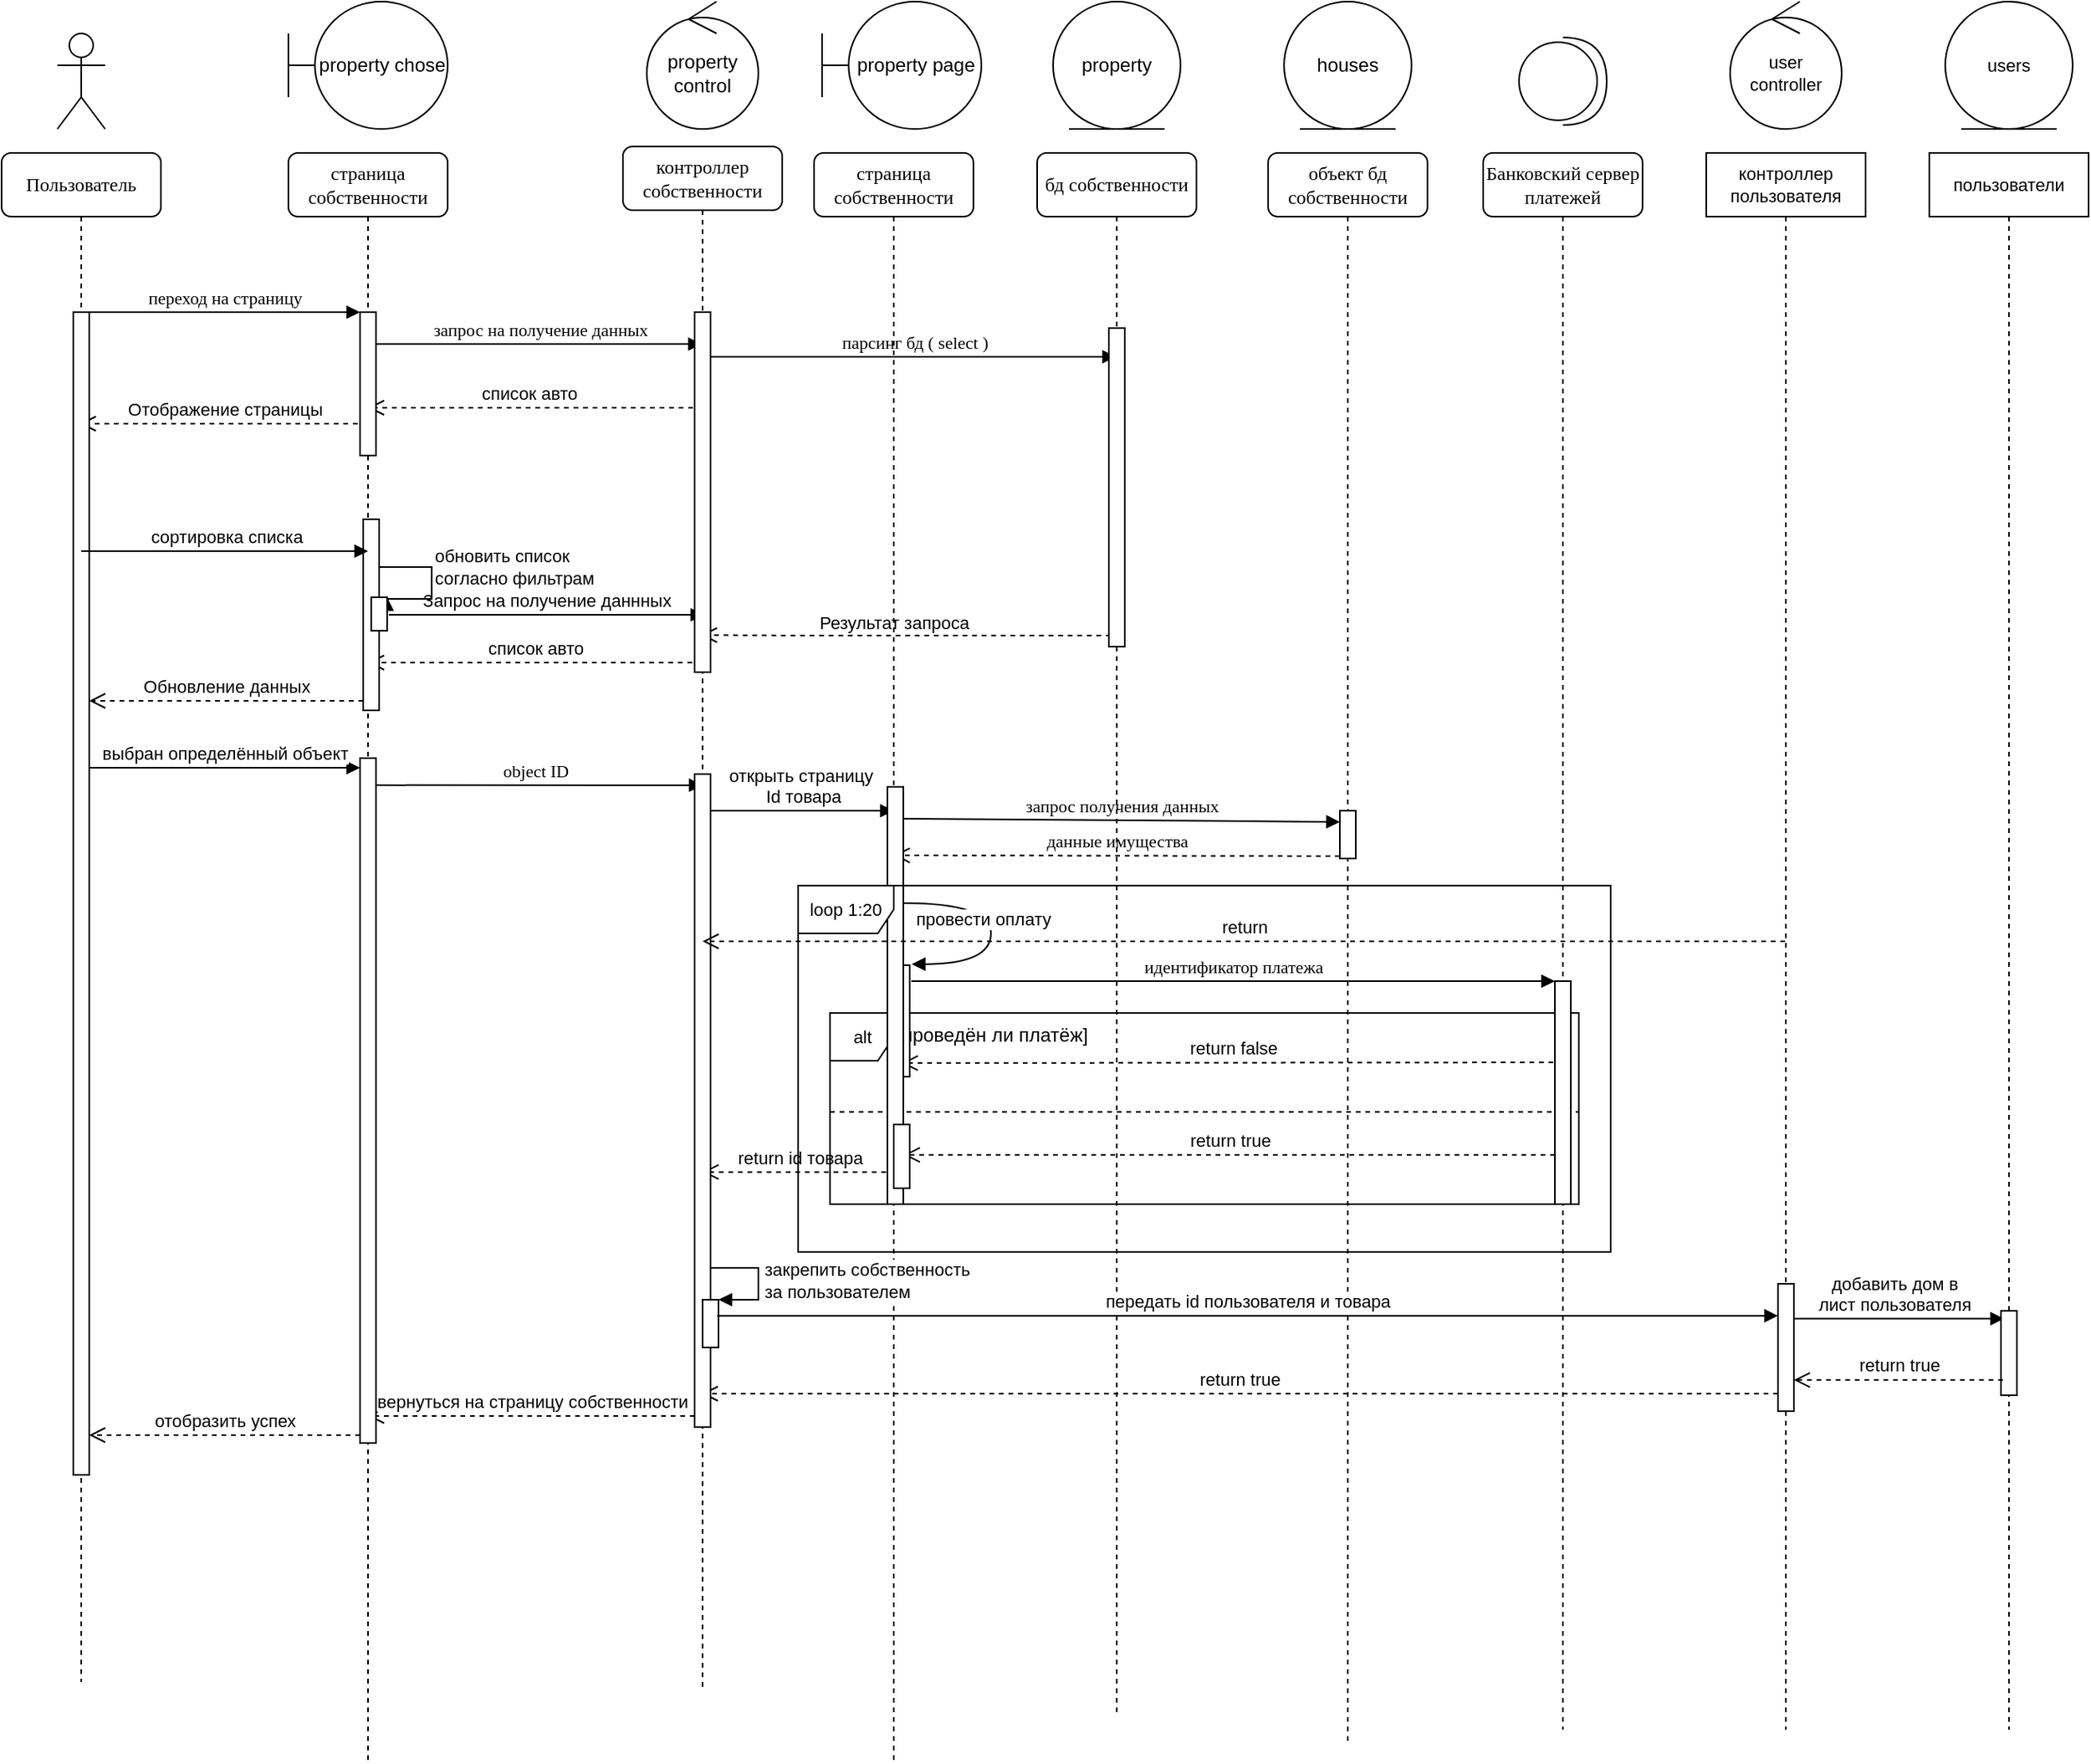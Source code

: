 <mxfile version="14.7.0" type="github">
  <diagram name="Page-1" id="13e1069c-82ec-6db2-03f1-153e76fe0fe0">
    <mxGraphModel dx="1102" dy="1505" grid="1" gridSize="10" guides="1" tooltips="1" connect="1" arrows="1" fold="1" page="1" pageScale="1" pageWidth="1100" pageHeight="850" background="none" math="0" shadow="0">
      <root>
        <mxCell id="0" />
        <mxCell id="1" parent="0" />
        <mxCell id="0xCVp9onCRK7f9qRe3Nd-65" value="вернуться на страницу собственности" style="html=1;verticalAlign=bottom;endArrow=open;dashed=1;endSize=8;fontSize=11;" edge="1" parent="1" source="0xCVp9onCRK7f9qRe3Nd-31">
          <mxGeometry relative="1" as="geometry">
            <mxPoint x="505" y="870" as="sourcePoint" />
            <mxPoint x="330" y="873" as="targetPoint" />
          </mxGeometry>
        </mxCell>
        <mxCell id="0xCVp9onCRK7f9qRe3Nd-64" value="return true" style="html=1;verticalAlign=bottom;endArrow=open;dashed=1;endSize=8;fontSize=11;" edge="1" parent="1">
          <mxGeometry relative="1" as="geometry">
            <mxPoint x="1215" y="859" as="sourcePoint" />
            <mxPoint x="539.5" y="859" as="targetPoint" />
          </mxGeometry>
        </mxCell>
        <mxCell id="0xCVp9onCRK7f9qRe3Nd-61" value="добавить дом в &lt;br&gt;лист пользователя" style="html=1;verticalAlign=bottom;endArrow=block;fontSize=11;entryX=0.188;entryY=0.249;entryDx=0;entryDy=0;entryPerimeter=0;" edge="1" parent="1">
          <mxGeometry width="80" relative="1" as="geometry">
            <mxPoint x="1219.5" y="811.92" as="sourcePoint" />
            <mxPoint x="1356.88" y="811.92" as="targetPoint" />
          </mxGeometry>
        </mxCell>
        <mxCell id="0xCVp9onCRK7f9qRe3Nd-52" value="return id товара" style="html=1;verticalAlign=bottom;endArrow=open;dashed=1;endSize=8;fontSize=11;exitX=0.12;exitY=0.746;exitDx=0;exitDy=0;exitPerimeter=0;" edge="1" parent="1" source="0xCVp9onCRK7f9qRe3Nd-49" target="7baba1c4bc27f4b0-3">
          <mxGeometry relative="1" as="geometry">
            <mxPoint x="650" y="720" as="sourcePoint" />
            <mxPoint x="570" y="720" as="targetPoint" />
          </mxGeometry>
        </mxCell>
        <mxCell id="0xCVp9onCRK7f9qRe3Nd-46" value="return false" style="html=1;verticalAlign=bottom;endArrow=open;dashed=1;endSize=8;fontSize=11;entryX=0.904;entryY=0.662;entryDx=0;entryDy=0;entryPerimeter=0;" edge="1" parent="1" target="7baba1c4bc27f4b0-22">
          <mxGeometry relative="1" as="geometry">
            <mxPoint x="1080" y="651" as="sourcePoint" />
            <mxPoint x="840" y="790" as="targetPoint" />
          </mxGeometry>
        </mxCell>
        <mxCell id="7baba1c4bc27f4b0-27" value="данные имущества" style="html=1;verticalAlign=bottom;endArrow=open;dashed=1;endSize=8;exitX=0;exitY=0.95;labelBackgroundColor=none;fontFamily=Verdana;fontSize=11;" parent="1" source="7baba1c4bc27f4b0-25" edge="1">
          <mxGeometry relative="1" as="geometry">
            <mxPoint x="660" y="521" as="targetPoint" />
          </mxGeometry>
        </mxCell>
        <mxCell id="0xCVp9onCRK7f9qRe3Nd-33" value="открыть страницу&amp;nbsp; &lt;br&gt;Id товара" style="html=1;verticalAlign=bottom;endArrow=block;fontSize=11;" edge="1" parent="1" source="0xCVp9onCRK7f9qRe3Nd-31">
          <mxGeometry width="80" relative="1" as="geometry">
            <mxPoint x="550" y="492.5" as="sourcePoint" />
            <mxPoint x="660" y="493" as="targetPoint" />
          </mxGeometry>
        </mxCell>
        <mxCell id="7baba1c4bc27f4b0-14" value="запрос на получение данных" style="html=1;verticalAlign=bottom;endArrow=block;labelBackgroundColor=none;fontFamily=Verdana;fontSize=11;edgeStyle=elbowEdgeStyle;elbow=vertical;" parent="1" source="7baba1c4bc27f4b0-10" target="7baba1c4bc27f4b0-3" edge="1">
          <mxGeometry relative="1" as="geometry">
            <mxPoint x="370" y="200" as="sourcePoint" />
            <mxPoint x="520" y="200" as="targetPoint" />
            <Array as="points">
              <mxPoint x="400" y="200" />
            </Array>
          </mxGeometry>
        </mxCell>
        <mxCell id="0xCVp9onCRK7f9qRe3Nd-25" value="список авто" style="html=1;verticalAlign=bottom;endArrow=open;dashed=1;endSize=8;fontSize=11;" edge="1" parent="1" source="7baba1c4bc27f4b0-3">
          <mxGeometry relative="1" as="geometry">
            <mxPoint x="422" y="400" as="sourcePoint" />
            <mxPoint x="330" y="400" as="targetPoint" />
          </mxGeometry>
        </mxCell>
        <mxCell id="0xCVp9onCRK7f9qRe3Nd-22" value="Запрос на получение даннных" style="html=1;verticalAlign=bottom;endArrow=block;" edge="1" parent="1">
          <mxGeometry width="80" relative="1" as="geometry">
            <mxPoint x="343" y="370" as="sourcePoint" />
            <mxPoint x="541" y="370" as="targetPoint" />
          </mxGeometry>
        </mxCell>
        <mxCell id="0xCVp9onCRK7f9qRe3Nd-21" value="обновить список&lt;br&gt;согласно фильтрам" style="edgeStyle=orthogonalEdgeStyle;html=1;align=left;spacingLeft=2;endArrow=block;rounded=0;entryX=1;entryY=0;" edge="1" target="0xCVp9onCRK7f9qRe3Nd-20" parent="1">
          <mxGeometry relative="1" as="geometry">
            <mxPoint x="330" y="353" as="sourcePoint" />
            <Array as="points">
              <mxPoint x="330" y="340" />
              <mxPoint x="370" y="340" />
              <mxPoint x="370" y="360" />
              <mxPoint x="342" y="360" />
            </Array>
          </mxGeometry>
        </mxCell>
        <mxCell id="0xCVp9onCRK7f9qRe3Nd-18" value="список авто" style="html=1;verticalAlign=bottom;endArrow=open;dashed=1;endSize=8;" edge="1" parent="1" target="7baba1c4bc27f4b0-2">
          <mxGeometry x="0.043" relative="1" as="geometry">
            <mxPoint x="540" y="240" as="sourcePoint" />
            <mxPoint x="430" y="240" as="targetPoint" />
            <mxPoint as="offset" />
          </mxGeometry>
        </mxCell>
        <mxCell id="0xCVp9onCRK7f9qRe3Nd-16" value="Результат запроса" style="html=1;verticalAlign=bottom;endArrow=open;dashed=1;endSize=8;entryX=0.48;entryY=0.21;entryDx=0;entryDy=0;entryPerimeter=0;" edge="1" parent="1">
          <mxGeometry x="0.071" y="1" relative="1" as="geometry">
            <mxPoint x="796.21" y="383.0" as="sourcePoint" />
            <mxPoint x="539" y="382.7" as="targetPoint" />
            <Array as="points">
              <mxPoint x="626.71" y="383" />
              <mxPoint x="596.71" y="383" />
            </Array>
            <mxPoint x="1" as="offset" />
          </mxGeometry>
        </mxCell>
        <mxCell id="0xCVp9onCRK7f9qRe3Nd-13" value="Отображение страницы" style="html=1;verticalAlign=bottom;endArrow=open;dashed=1;endSize=8;" edge="1" parent="1">
          <mxGeometry x="-0.008" relative="1" as="geometry">
            <mxPoint x="329.5" y="250.0" as="sourcePoint" />
            <mxPoint x="149.071" y="250.0" as="targetPoint" />
            <Array as="points">
              <mxPoint x="270" y="250" />
            </Array>
            <mxPoint as="offset" />
          </mxGeometry>
        </mxCell>
        <mxCell id="7baba1c4bc27f4b0-2" value="страница собственности" style="shape=umlLifeline;perimeter=lifelinePerimeter;whiteSpace=wrap;html=1;container=1;collapsible=0;recursiveResize=0;outlineConnect=0;rounded=1;shadow=0;comic=0;labelBackgroundColor=none;strokeWidth=1;fontFamily=Verdana;fontSize=12;align=center;" parent="1" vertex="1">
          <mxGeometry x="280" y="80" width="100" height="1010" as="geometry" />
        </mxCell>
        <mxCell id="7baba1c4bc27f4b0-10" value="" style="html=1;points=[];perimeter=orthogonalPerimeter;rounded=0;shadow=0;comic=0;labelBackgroundColor=none;strokeWidth=1;fontFamily=Verdana;fontSize=12;align=center;" parent="7baba1c4bc27f4b0-2" vertex="1">
          <mxGeometry x="45" y="100" width="10" height="90" as="geometry" />
        </mxCell>
        <mxCell id="7baba1c4bc27f4b0-3" value="контроллер собственности" style="shape=umlLifeline;perimeter=lifelinePerimeter;whiteSpace=wrap;html=1;container=1;collapsible=0;recursiveResize=0;outlineConnect=0;rounded=1;shadow=0;comic=0;labelBackgroundColor=none;strokeWidth=1;fontFamily=Verdana;fontSize=12;align=center;" parent="1" vertex="1">
          <mxGeometry x="490" y="76" width="100" height="970" as="geometry" />
        </mxCell>
        <mxCell id="7baba1c4bc27f4b0-13" value="" style="html=1;points=[];perimeter=orthogonalPerimeter;rounded=0;shadow=0;comic=0;labelBackgroundColor=none;strokeWidth=1;fontFamily=Verdana;fontSize=12;align=center;" parent="7baba1c4bc27f4b0-3" vertex="1">
          <mxGeometry x="45" y="104" width="10" height="226" as="geometry" />
        </mxCell>
        <mxCell id="7baba1c4bc27f4b0-5" value="бд собственности" style="shape=umlLifeline;perimeter=lifelinePerimeter;whiteSpace=wrap;html=1;container=1;collapsible=0;recursiveResize=0;outlineConnect=0;rounded=1;shadow=0;comic=0;labelBackgroundColor=none;strokeWidth=1;fontFamily=Verdana;fontSize=12;align=center;" parent="1" vertex="1">
          <mxGeometry x="750" y="80" width="100" height="980" as="geometry" />
        </mxCell>
        <mxCell id="0xCVp9onCRK7f9qRe3Nd-41" value="alt" style="shape=umlFrame;tabWidth=110;tabHeight=30;tabPosition=left;html=1;boundedLbl=1;labelInHeader=1;width=40;height=30;fontSize=11;" vertex="1" parent="7baba1c4bc27f4b0-5">
          <mxGeometry x="-130" y="540" width="470" height="120" as="geometry" />
        </mxCell>
        <mxCell id="0xCVp9onCRK7f9qRe3Nd-42" value="[проведён ли платёж]" style="text" vertex="1" parent="0xCVp9onCRK7f9qRe3Nd-41">
          <mxGeometry width="100" height="20" relative="1" as="geometry">
            <mxPoint x="40" as="offset" />
          </mxGeometry>
        </mxCell>
        <mxCell id="0xCVp9onCRK7f9qRe3Nd-43" value="" style="line;strokeWidth=1;dashed=1;labelPosition=center;verticalLabelPosition=bottom;align=left;verticalAlign=top;spacingLeft=20;spacingTop=15;" vertex="1" parent="0xCVp9onCRK7f9qRe3Nd-41">
          <mxGeometry y="51.273" width="470.0" height="21.818" as="geometry" />
        </mxCell>
        <mxCell id="7baba1c4bc27f4b0-6" value="объект бд собственности" style="shape=umlLifeline;perimeter=lifelinePerimeter;whiteSpace=wrap;html=1;container=1;collapsible=0;recursiveResize=0;outlineConnect=0;rounded=1;shadow=0;comic=0;labelBackgroundColor=none;strokeWidth=1;fontFamily=Verdana;fontSize=12;align=center;" parent="1" vertex="1">
          <mxGeometry x="895" y="80" width="100" height="1000" as="geometry" />
        </mxCell>
        <mxCell id="7baba1c4bc27f4b0-7" value="Банковский сервер платежей" style="shape=umlLifeline;perimeter=lifelinePerimeter;whiteSpace=wrap;html=1;container=1;collapsible=0;recursiveResize=0;outlineConnect=0;rounded=1;shadow=0;comic=0;labelBackgroundColor=none;strokeWidth=1;fontFamily=Verdana;fontSize=12;align=center;" parent="1" vertex="1">
          <mxGeometry x="1030" y="80" width="100" height="990" as="geometry" />
        </mxCell>
        <mxCell id="7baba1c4bc27f4b0-8" value="Пользователь" style="shape=umlLifeline;perimeter=lifelinePerimeter;whiteSpace=wrap;html=1;container=1;collapsible=0;recursiveResize=0;outlineConnect=0;rounded=1;shadow=0;comic=0;labelBackgroundColor=none;strokeWidth=1;fontFamily=Verdana;fontSize=12;align=center;" parent="1" vertex="1">
          <mxGeometry x="100" y="80" width="100" height="960" as="geometry" />
        </mxCell>
        <mxCell id="7baba1c4bc27f4b0-9" value="" style="html=1;points=[];perimeter=orthogonalPerimeter;rounded=0;shadow=0;comic=0;labelBackgroundColor=none;strokeWidth=1;fontFamily=Verdana;fontSize=12;align=center;" parent="7baba1c4bc27f4b0-8" vertex="1">
          <mxGeometry x="45" y="100" width="10" height="730" as="geometry" />
        </mxCell>
        <mxCell id="7baba1c4bc27f4b0-16" value="" style="html=1;points=[];perimeter=orthogonalPerimeter;rounded=0;shadow=0;comic=0;labelBackgroundColor=none;strokeWidth=1;fontFamily=Verdana;fontSize=12;align=center;" parent="1" vertex="1">
          <mxGeometry x="327" y="310" width="10" height="120" as="geometry" />
        </mxCell>
        <mxCell id="7baba1c4bc27f4b0-17" value="парсинг бд ( select )" style="html=1;verticalAlign=bottom;endArrow=block;labelBackgroundColor=none;fontFamily=Verdana;fontSize=11;edgeStyle=elbowEdgeStyle;elbow=vertical;" parent="1" edge="1">
          <mxGeometry relative="1" as="geometry">
            <mxPoint x="545" y="208.0" as="sourcePoint" />
            <Array as="points">
              <mxPoint x="700" y="208" />
              <mxPoint x="610" y="198" />
              <mxPoint x="630" y="188" />
              <mxPoint x="530" y="208" />
            </Array>
            <mxPoint x="799.5" y="208.0" as="targetPoint" />
          </mxGeometry>
        </mxCell>
        <mxCell id="7baba1c4bc27f4b0-23" value="&lt;span style=&quot;font-size: 11px&quot;&gt;object ID&lt;/span&gt;" style="html=1;verticalAlign=bottom;endArrow=block;labelBackgroundColor=none;fontFamily=Verdana;fontSize=12;exitX=0.5;exitY=0.393;exitDx=0;exitDy=0;exitPerimeter=0;" parent="1" source="7baba1c4bc27f4b0-2" edge="1">
          <mxGeometry relative="1" as="geometry">
            <mxPoint x="155" y="477" as="sourcePoint" />
            <mxPoint x="540" y="477" as="targetPoint" />
          </mxGeometry>
        </mxCell>
        <mxCell id="7baba1c4bc27f4b0-25" value="" style="html=1;points=[];perimeter=orthogonalPerimeter;rounded=0;shadow=0;comic=0;labelBackgroundColor=none;strokeColor=#000000;strokeWidth=1;fillColor=#FFFFFF;fontFamily=Verdana;fontSize=12;fontColor=#000000;align=center;" parent="1" vertex="1">
          <mxGeometry x="940" y="493" width="10" height="30" as="geometry" />
        </mxCell>
        <mxCell id="7baba1c4bc27f4b0-26" value="запрос получения данных" style="html=1;verticalAlign=bottom;endArrow=block;labelBackgroundColor=none;fontFamily=Verdana;fontSize=11;" parent="1" edge="1">
          <mxGeometry relative="1" as="geometry">
            <mxPoint x="666" y="498" as="sourcePoint" />
            <mxPoint x="940" y="500" as="targetPoint" />
          </mxGeometry>
        </mxCell>
        <mxCell id="7baba1c4bc27f4b0-28" value="" style="html=1;points=[];perimeter=orthogonalPerimeter;rounded=0;shadow=0;comic=0;labelBackgroundColor=none;strokeWidth=1;fontFamily=Verdana;fontSize=12;align=center;" parent="1" vertex="1">
          <mxGeometry x="1075" y="600" width="10" height="140" as="geometry" />
        </mxCell>
        <mxCell id="7baba1c4bc27f4b0-29" value="идентификатор платежа" style="html=1;verticalAlign=bottom;endArrow=block;entryX=0;entryY=0;labelBackgroundColor=none;fontFamily=Verdana;fontSize=11;edgeStyle=elbowEdgeStyle;elbow=vertical;" parent="1" target="7baba1c4bc27f4b0-28" edge="1">
          <mxGeometry relative="1" as="geometry">
            <mxPoint x="671" y="600" as="sourcePoint" />
          </mxGeometry>
        </mxCell>
        <mxCell id="7baba1c4bc27f4b0-11" value="переход на страницу" style="html=1;verticalAlign=bottom;endArrow=block;entryX=0;entryY=0;labelBackgroundColor=none;fontFamily=Verdana;fontSize=11;edgeStyle=elbowEdgeStyle;elbow=vertical;" parent="1" source="7baba1c4bc27f4b0-9" target="7baba1c4bc27f4b0-10" edge="1">
          <mxGeometry relative="1" as="geometry">
            <mxPoint x="220" y="190" as="sourcePoint" />
          </mxGeometry>
        </mxCell>
        <mxCell id="7baba1c4bc27f4b0-37" value="" style="html=1;points=[];perimeter=orthogonalPerimeter;rounded=0;shadow=0;comic=0;labelBackgroundColor=none;strokeWidth=1;fontFamily=Verdana;fontSize=12;align=center;" parent="1" vertex="1">
          <mxGeometry x="660" y="590" width="10" height="70" as="geometry" />
        </mxCell>
        <mxCell id="7baba1c4bc27f4b0-39" value="" style="html=1;verticalAlign=bottom;endArrow=block;labelBackgroundColor=none;fontFamily=Verdana;fontSize=12;elbow=vertical;edgeStyle=orthogonalEdgeStyle;curved=1;entryX=1;entryY=0.286;entryPerimeter=0;exitX=1.038;exitY=0.345;exitPerimeter=0;" parent="1" edge="1">
          <mxGeometry x="-0.234" y="29" relative="1" as="geometry">
            <mxPoint x="666.333" y="551" as="sourcePoint" />
            <mxPoint x="671.333" y="589.333" as="targetPoint" />
            <Array as="points">
              <mxPoint x="721" y="551" />
              <mxPoint x="721" y="589" />
            </Array>
            <mxPoint as="offset" />
          </mxGeometry>
        </mxCell>
        <mxCell id="0xCVp9onCRK7f9qRe3Nd-34" value="провести оплату" style="edgeLabel;html=1;align=center;verticalAlign=middle;resizable=0;points=[];fontSize=11;" vertex="1" connectable="0" parent="7baba1c4bc27f4b0-39">
          <mxGeometry x="-0.4" y="-6" relative="1" as="geometry">
            <mxPoint x="6" y="4" as="offset" />
          </mxGeometry>
        </mxCell>
        <mxCell id="0xCVp9onCRK7f9qRe3Nd-1" value="" style="shape=umlActor;verticalLabelPosition=bottom;verticalAlign=top;html=1;outlineConnect=0;" vertex="1" parent="1">
          <mxGeometry x="135" y="5" width="30" height="60" as="geometry" />
        </mxCell>
        <mxCell id="0xCVp9onCRK7f9qRe3Nd-3" value="property chose" style="shape=umlBoundary;whiteSpace=wrap;html=1;" vertex="1" parent="1">
          <mxGeometry x="280" y="-15" width="100" height="80" as="geometry" />
        </mxCell>
        <mxCell id="0xCVp9onCRK7f9qRe3Nd-4" value="property page" style="shape=umlBoundary;whiteSpace=wrap;html=1;" vertex="1" parent="1">
          <mxGeometry x="615" y="-15" width="100" height="80" as="geometry" />
        </mxCell>
        <mxCell id="0xCVp9onCRK7f9qRe3Nd-5" value="property control" style="ellipse;shape=umlControl;whiteSpace=wrap;html=1;" vertex="1" parent="1">
          <mxGeometry x="505" y="-15" width="70" height="80" as="geometry" />
        </mxCell>
        <mxCell id="0xCVp9onCRK7f9qRe3Nd-7" value="property" style="ellipse;shape=umlEntity;whiteSpace=wrap;html=1;" vertex="1" parent="1">
          <mxGeometry x="760" y="-15" width="80" height="80" as="geometry" />
        </mxCell>
        <mxCell id="0xCVp9onCRK7f9qRe3Nd-8" value="houses" style="ellipse;shape=umlEntity;whiteSpace=wrap;html=1;" vertex="1" parent="1">
          <mxGeometry x="905" y="-15" width="80" height="80" as="geometry" />
        </mxCell>
        <mxCell id="0xCVp9onCRK7f9qRe3Nd-17" value="" style="html=1;points=[];perimeter=orthogonalPerimeter;" vertex="1" parent="1">
          <mxGeometry x="795" y="190" width="10" height="200" as="geometry" />
        </mxCell>
        <mxCell id="0xCVp9onCRK7f9qRe3Nd-19" value="сортировка списка" style="html=1;verticalAlign=bottom;endArrow=block;" edge="1" parent="1" source="7baba1c4bc27f4b0-8">
          <mxGeometry x="0.003" width="80" relative="1" as="geometry">
            <mxPoint x="190" y="330" as="sourcePoint" />
            <mxPoint x="330" y="330" as="targetPoint" />
            <mxPoint as="offset" />
          </mxGeometry>
        </mxCell>
        <mxCell id="0xCVp9onCRK7f9qRe3Nd-20" value="" style="html=1;points=[];perimeter=orthogonalPerimeter;" vertex="1" parent="1">
          <mxGeometry x="332" y="359" width="10" height="21" as="geometry" />
        </mxCell>
        <mxCell id="0xCVp9onCRK7f9qRe3Nd-26" value="Обновление данных" style="html=1;verticalAlign=bottom;endArrow=open;dashed=1;endSize=8;fontSize=11;" edge="1" parent="1">
          <mxGeometry relative="1" as="geometry">
            <mxPoint x="327" y="424" as="sourcePoint" />
            <mxPoint x="155" y="424" as="targetPoint" />
          </mxGeometry>
        </mxCell>
        <mxCell id="0xCVp9onCRK7f9qRe3Nd-27" value="" style="html=1;points=[];perimeter=orthogonalPerimeter;fontSize=11;" vertex="1" parent="1">
          <mxGeometry x="325" y="460" width="10" height="430" as="geometry" />
        </mxCell>
        <mxCell id="0xCVp9onCRK7f9qRe3Nd-28" value="выбран определённый объект" style="html=1;verticalAlign=bottom;endArrow=block;fontSize=11;" edge="1" parent="1">
          <mxGeometry width="80" relative="1" as="geometry">
            <mxPoint x="155" y="466" as="sourcePoint" />
            <mxPoint x="325" y="466" as="targetPoint" />
          </mxGeometry>
        </mxCell>
        <mxCell id="0xCVp9onCRK7f9qRe3Nd-29" value="отобразить успех" style="html=1;verticalAlign=bottom;endArrow=open;dashed=1;endSize=8;fontSize=11;entryX=0.996;entryY=0.631;entryDx=0;entryDy=0;entryPerimeter=0;" edge="1" parent="1">
          <mxGeometry relative="1" as="geometry">
            <mxPoint x="325" y="885.0" as="sourcePoint" />
            <mxPoint x="154.96" y="885.0" as="targetPoint" />
          </mxGeometry>
        </mxCell>
        <mxCell id="0xCVp9onCRK7f9qRe3Nd-31" value="" style="html=1;points=[];perimeter=orthogonalPerimeter;fontSize=11;" vertex="1" parent="1">
          <mxGeometry x="535" y="470" width="10" height="410" as="geometry" />
        </mxCell>
        <mxCell id="0xCVp9onCRK7f9qRe3Nd-38" value="" style="shape=providedRequiredInterface;html=1;verticalLabelPosition=bottom;fontSize=11;" vertex="1" parent="1">
          <mxGeometry x="1052.5" y="7.5" width="55" height="55" as="geometry" />
        </mxCell>
        <mxCell id="7baba1c4bc27f4b0-4" value="страница собственности" style="shape=umlLifeline;perimeter=lifelinePerimeter;whiteSpace=wrap;html=1;container=1;collapsible=0;recursiveResize=0;outlineConnect=0;rounded=1;shadow=0;comic=0;labelBackgroundColor=none;strokeWidth=1;fontFamily=Verdana;fontSize=12;align=center;" parent="1" vertex="1">
          <mxGeometry x="610" y="80" width="100" height="1010" as="geometry" />
        </mxCell>
        <mxCell id="7baba1c4bc27f4b0-22" value="" style="html=1;points=[];perimeter=orthogonalPerimeter;rounded=0;shadow=0;comic=0;labelBackgroundColor=none;strokeWidth=1;fontFamily=Verdana;fontSize=12;align=center;" parent="1" vertex="1">
          <mxGeometry x="656" y="478" width="10" height="262" as="geometry" />
        </mxCell>
        <mxCell id="0xCVp9onCRK7f9qRe3Nd-47" value="return true" style="html=1;verticalAlign=bottom;endArrow=open;dashed=1;endSize=8;fontSize=11;entryX=1.032;entryY=0.882;entryDx=0;entryDy=0;entryPerimeter=0;" edge="1" parent="1" source="7baba1c4bc27f4b0-28" target="7baba1c4bc27f4b0-22">
          <mxGeometry relative="1" as="geometry">
            <mxPoint x="960" y="710" as="sourcePoint" />
            <mxPoint x="905" y="710" as="targetPoint" />
          </mxGeometry>
        </mxCell>
        <mxCell id="0xCVp9onCRK7f9qRe3Nd-49" value="" style="html=1;points=[];perimeter=orthogonalPerimeter;fontSize=11;" vertex="1" parent="1">
          <mxGeometry x="660" y="690" width="10" height="40" as="geometry" />
        </mxCell>
        <mxCell id="0xCVp9onCRK7f9qRe3Nd-50" value="контроллер пользователя" style="shape=umlLifeline;perimeter=lifelinePerimeter;whiteSpace=wrap;html=1;container=1;collapsible=0;recursiveResize=0;outlineConnect=0;fontSize=11;" vertex="1" parent="1">
          <mxGeometry x="1170" y="80" width="100" height="990" as="geometry" />
        </mxCell>
        <mxCell id="0xCVp9onCRK7f9qRe3Nd-51" value="пользователи" style="shape=umlLifeline;perimeter=lifelinePerimeter;whiteSpace=wrap;html=1;container=1;collapsible=0;recursiveResize=0;outlineConnect=0;fontSize=11;" vertex="1" parent="1">
          <mxGeometry x="1310" y="80" width="100" height="990" as="geometry" />
        </mxCell>
        <mxCell id="0xCVp9onCRK7f9qRe3Nd-53" value="loop 1:20" style="shape=umlFrame;whiteSpace=wrap;html=1;fontSize=11;" vertex="1" parent="1">
          <mxGeometry x="600" y="540" width="510" height="230" as="geometry" />
        </mxCell>
        <mxCell id="0xCVp9onCRK7f9qRe3Nd-54" value="" style="html=1;points=[];perimeter=orthogonalPerimeter;fontSize=11;" vertex="1" parent="1">
          <mxGeometry x="540" y="800" width="10" height="30" as="geometry" />
        </mxCell>
        <mxCell id="0xCVp9onCRK7f9qRe3Nd-55" value="закрепить собственность&lt;br&gt;за пользователем" style="edgeStyle=orthogonalEdgeStyle;html=1;align=left;spacingLeft=2;endArrow=block;rounded=0;entryX=1;entryY=0;fontSize=11;" edge="1" target="0xCVp9onCRK7f9qRe3Nd-54" parent="1">
          <mxGeometry relative="1" as="geometry">
            <mxPoint x="545" y="780" as="sourcePoint" />
            <Array as="points">
              <mxPoint x="575" y="780" />
            </Array>
          </mxGeometry>
        </mxCell>
        <mxCell id="0xCVp9onCRK7f9qRe3Nd-56" value="передать id пользователя и товара" style="html=1;verticalAlign=bottom;endArrow=block;fontSize=11;exitX=0.92;exitY=0.336;exitDx=0;exitDy=0;exitPerimeter=0;" edge="1" parent="1" source="0xCVp9onCRK7f9qRe3Nd-54" target="0xCVp9onCRK7f9qRe3Nd-58">
          <mxGeometry width="80" relative="1" as="geometry">
            <mxPoint x="575" y="810" as="sourcePoint" />
            <mxPoint x="655" y="810" as="targetPoint" />
          </mxGeometry>
        </mxCell>
        <mxCell id="0xCVp9onCRK7f9qRe3Nd-57" value="user&lt;br&gt;controller" style="ellipse;shape=umlControl;whiteSpace=wrap;html=1;fontSize=11;" vertex="1" parent="1">
          <mxGeometry x="1185" y="-15" width="70" height="80" as="geometry" />
        </mxCell>
        <mxCell id="0xCVp9onCRK7f9qRe3Nd-58" value="" style="html=1;points=[];perimeter=orthogonalPerimeter;fontSize=11;" vertex="1" parent="1">
          <mxGeometry x="1215" y="790" width="10" height="80" as="geometry" />
        </mxCell>
        <mxCell id="0xCVp9onCRK7f9qRe3Nd-59" value="" style="html=1;points=[];perimeter=orthogonalPerimeter;fontSize=11;" vertex="1" parent="1">
          <mxGeometry x="1355" y="807" width="10" height="53" as="geometry" />
        </mxCell>
        <mxCell id="0xCVp9onCRK7f9qRe3Nd-60" value="users" style="ellipse;shape=umlEntity;whiteSpace=wrap;html=1;fontSize=11;" vertex="1" parent="1">
          <mxGeometry x="1320" y="-15" width="80" height="80" as="geometry" />
        </mxCell>
        <mxCell id="0xCVp9onCRK7f9qRe3Nd-62" value="return true" style="html=1;verticalAlign=bottom;endArrow=open;dashed=1;endSize=8;fontSize=11;exitX=0.124;exitY=0.819;exitDx=0;exitDy=0;exitPerimeter=0;" edge="1" parent="1" source="0xCVp9onCRK7f9qRe3Nd-59" target="0xCVp9onCRK7f9qRe3Nd-58">
          <mxGeometry relative="1" as="geometry">
            <mxPoint x="1330" y="849" as="sourcePoint" />
            <mxPoint x="1250" y="849" as="targetPoint" />
          </mxGeometry>
        </mxCell>
        <mxCell id="0xCVp9onCRK7f9qRe3Nd-63" value="return" style="html=1;verticalAlign=bottom;endArrow=open;dashed=1;endSize=8;fontSize=11;" edge="1" parent="1" source="0xCVp9onCRK7f9qRe3Nd-50" target="7baba1c4bc27f4b0-3">
          <mxGeometry relative="1" as="geometry">
            <mxPoint x="1155" y="860" as="sourcePoint" />
            <mxPoint x="1075" y="860" as="targetPoint" />
          </mxGeometry>
        </mxCell>
      </root>
    </mxGraphModel>
  </diagram>
</mxfile>

